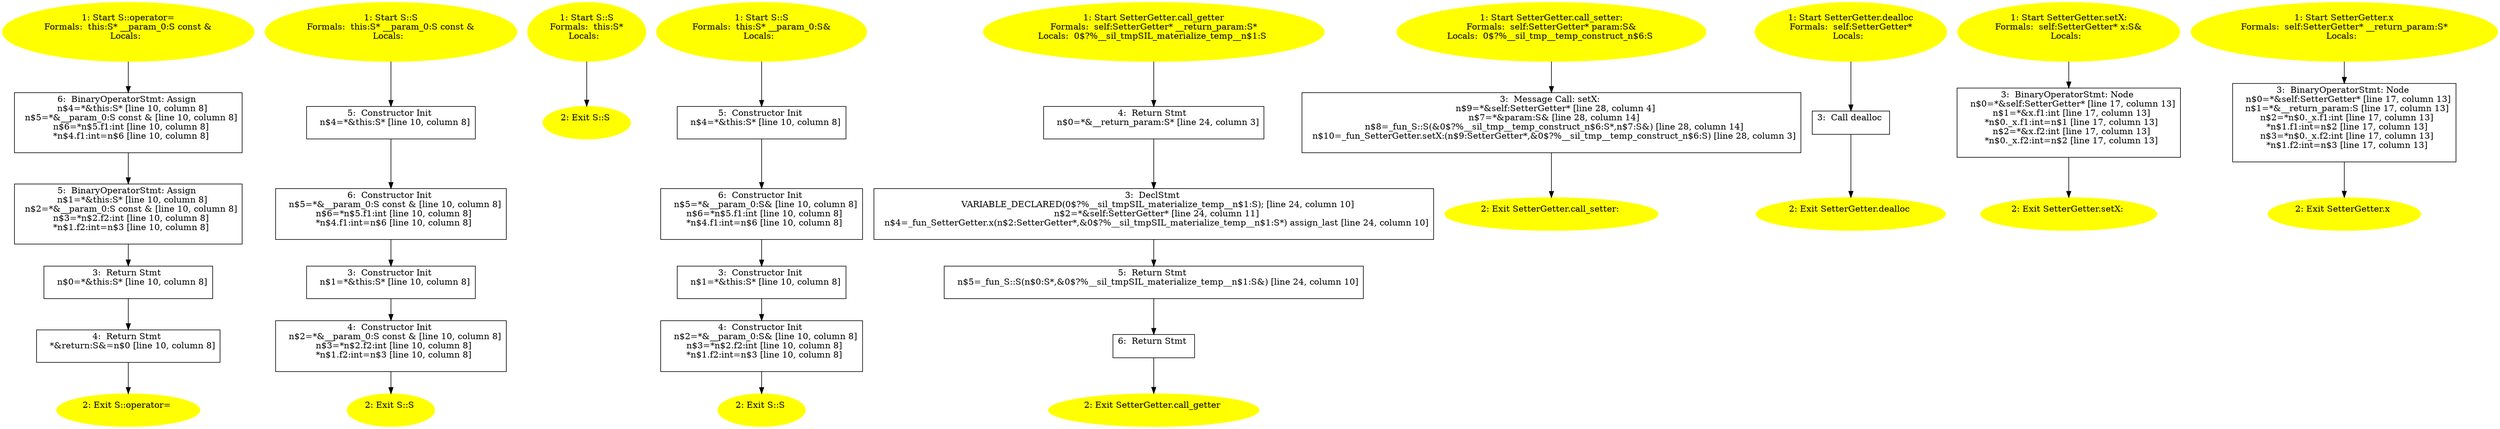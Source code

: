 /* @generated */
digraph cfg {
"operator=#S#(3477848177201612496).2d781ea47698b14a7a166ad988389226_1" [label="1: Start S::operator=\nFormals:  this:S* __param_0:S const &\nLocals:  \n  " color=yellow style=filled]
	

	 "operator=#S#(3477848177201612496).2d781ea47698b14a7a166ad988389226_1" -> "operator=#S#(3477848177201612496).2d781ea47698b14a7a166ad988389226_6" ;
"operator=#S#(3477848177201612496).2d781ea47698b14a7a166ad988389226_2" [label="2: Exit S::operator= \n  " color=yellow style=filled]
	

"operator=#S#(3477848177201612496).2d781ea47698b14a7a166ad988389226_3" [label="3:  Return Stmt \n   n$0=*&this:S* [line 10, column 8]\n " shape="box"]
	

	 "operator=#S#(3477848177201612496).2d781ea47698b14a7a166ad988389226_3" -> "operator=#S#(3477848177201612496).2d781ea47698b14a7a166ad988389226_4" ;
"operator=#S#(3477848177201612496).2d781ea47698b14a7a166ad988389226_4" [label="4:  Return Stmt \n   *&return:S&=n$0 [line 10, column 8]\n " shape="box"]
	

	 "operator=#S#(3477848177201612496).2d781ea47698b14a7a166ad988389226_4" -> "operator=#S#(3477848177201612496).2d781ea47698b14a7a166ad988389226_2" ;
"operator=#S#(3477848177201612496).2d781ea47698b14a7a166ad988389226_5" [label="5:  BinaryOperatorStmt: Assign \n   n$1=*&this:S* [line 10, column 8]\n  n$2=*&__param_0:S const & [line 10, column 8]\n  n$3=*n$2.f2:int [line 10, column 8]\n  *n$1.f2:int=n$3 [line 10, column 8]\n " shape="box"]
	

	 "operator=#S#(3477848177201612496).2d781ea47698b14a7a166ad988389226_5" -> "operator=#S#(3477848177201612496).2d781ea47698b14a7a166ad988389226_3" ;
"operator=#S#(3477848177201612496).2d781ea47698b14a7a166ad988389226_6" [label="6:  BinaryOperatorStmt: Assign \n   n$4=*&this:S* [line 10, column 8]\n  n$5=*&__param_0:S const & [line 10, column 8]\n  n$6=*n$5.f1:int [line 10, column 8]\n  *n$4.f1:int=n$6 [line 10, column 8]\n " shape="box"]
	

	 "operator=#S#(3477848177201612496).2d781ea47698b14a7a166ad988389226_6" -> "operator=#S#(3477848177201612496).2d781ea47698b14a7a166ad988389226_5" ;
"S#S#{1652559256541304523}.6448bcbd68f1a6166a40b2e220c9aae7_1" [label="1: Start S::S\nFormals:  this:S* __param_0:S const &\nLocals:  \n  " color=yellow style=filled]
	

	 "S#S#{1652559256541304523}.6448bcbd68f1a6166a40b2e220c9aae7_1" -> "S#S#{1652559256541304523}.6448bcbd68f1a6166a40b2e220c9aae7_5" ;
"S#S#{1652559256541304523}.6448bcbd68f1a6166a40b2e220c9aae7_2" [label="2: Exit S::S \n  " color=yellow style=filled]
	

"S#S#{1652559256541304523}.6448bcbd68f1a6166a40b2e220c9aae7_3" [label="3:  Constructor Init \n   n$1=*&this:S* [line 10, column 8]\n " shape="box"]
	

	 "S#S#{1652559256541304523}.6448bcbd68f1a6166a40b2e220c9aae7_3" -> "S#S#{1652559256541304523}.6448bcbd68f1a6166a40b2e220c9aae7_4" ;
"S#S#{1652559256541304523}.6448bcbd68f1a6166a40b2e220c9aae7_4" [label="4:  Constructor Init \n   n$2=*&__param_0:S const & [line 10, column 8]\n  n$3=*n$2.f2:int [line 10, column 8]\n  *n$1.f2:int=n$3 [line 10, column 8]\n " shape="box"]
	

	 "S#S#{1652559256541304523}.6448bcbd68f1a6166a40b2e220c9aae7_4" -> "S#S#{1652559256541304523}.6448bcbd68f1a6166a40b2e220c9aae7_2" ;
"S#S#{1652559256541304523}.6448bcbd68f1a6166a40b2e220c9aae7_5" [label="5:  Constructor Init \n   n$4=*&this:S* [line 10, column 8]\n " shape="box"]
	

	 "S#S#{1652559256541304523}.6448bcbd68f1a6166a40b2e220c9aae7_5" -> "S#S#{1652559256541304523}.6448bcbd68f1a6166a40b2e220c9aae7_6" ;
"S#S#{1652559256541304523}.6448bcbd68f1a6166a40b2e220c9aae7_6" [label="6:  Constructor Init \n   n$5=*&__param_0:S const & [line 10, column 8]\n  n$6=*n$5.f1:int [line 10, column 8]\n  *n$4.f1:int=n$6 [line 10, column 8]\n " shape="box"]
	

	 "S#S#{1652559256541304523}.6448bcbd68f1a6166a40b2e220c9aae7_6" -> "S#S#{1652559256541304523}.6448bcbd68f1a6166a40b2e220c9aae7_3" ;
"S#S#{18026356147569087964}.64ac656e384a7135c3ab35312a399900_1" [label="1: Start S::S\nFormals:  this:S*\nLocals:  \n  " color=yellow style=filled]
	

	 "S#S#{18026356147569087964}.64ac656e384a7135c3ab35312a399900_1" -> "S#S#{18026356147569087964}.64ac656e384a7135c3ab35312a399900_2" ;
"S#S#{18026356147569087964}.64ac656e384a7135c3ab35312a399900_2" [label="2: Exit S::S \n  " color=yellow style=filled]
	

"S#S#{7538395480010452745}.c4d1718af09f255fdcf295be7f292a39_1" [label="1: Start S::S\nFormals:  this:S* __param_0:S&\nLocals:  \n  " color=yellow style=filled]
	

	 "S#S#{7538395480010452745}.c4d1718af09f255fdcf295be7f292a39_1" -> "S#S#{7538395480010452745}.c4d1718af09f255fdcf295be7f292a39_5" ;
"S#S#{7538395480010452745}.c4d1718af09f255fdcf295be7f292a39_2" [label="2: Exit S::S \n  " color=yellow style=filled]
	

"S#S#{7538395480010452745}.c4d1718af09f255fdcf295be7f292a39_3" [label="3:  Constructor Init \n   n$1=*&this:S* [line 10, column 8]\n " shape="box"]
	

	 "S#S#{7538395480010452745}.c4d1718af09f255fdcf295be7f292a39_3" -> "S#S#{7538395480010452745}.c4d1718af09f255fdcf295be7f292a39_4" ;
"S#S#{7538395480010452745}.c4d1718af09f255fdcf295be7f292a39_4" [label="4:  Constructor Init \n   n$2=*&__param_0:S& [line 10, column 8]\n  n$3=*n$2.f2:int [line 10, column 8]\n  *n$1.f2:int=n$3 [line 10, column 8]\n " shape="box"]
	

	 "S#S#{7538395480010452745}.c4d1718af09f255fdcf295be7f292a39_4" -> "S#S#{7538395480010452745}.c4d1718af09f255fdcf295be7f292a39_2" ;
"S#S#{7538395480010452745}.c4d1718af09f255fdcf295be7f292a39_5" [label="5:  Constructor Init \n   n$4=*&this:S* [line 10, column 8]\n " shape="box"]
	

	 "S#S#{7538395480010452745}.c4d1718af09f255fdcf295be7f292a39_5" -> "S#S#{7538395480010452745}.c4d1718af09f255fdcf295be7f292a39_6" ;
"S#S#{7538395480010452745}.c4d1718af09f255fdcf295be7f292a39_6" [label="6:  Constructor Init \n   n$5=*&__param_0:S& [line 10, column 8]\n  n$6=*n$5.f1:int [line 10, column 8]\n  *n$4.f1:int=n$6 [line 10, column 8]\n " shape="box"]
	

	 "S#S#{7538395480010452745}.c4d1718af09f255fdcf295be7f292a39_6" -> "S#S#{7538395480010452745}.c4d1718af09f255fdcf295be7f292a39_3" ;
"call_getter#SetterGetter(class S)#instance.0b857a09887ce0b0567d6c41ca9c5a53_1" [label="1: Start SetterGetter.call_getter\nFormals:  self:SetterGetter* __return_param:S*\nLocals:  0$?%__sil_tmpSIL_materialize_temp__n$1:S \n  " color=yellow style=filled]
	

	 "call_getter#SetterGetter(class S)#instance.0b857a09887ce0b0567d6c41ca9c5a53_1" -> "call_getter#SetterGetter(class S)#instance.0b857a09887ce0b0567d6c41ca9c5a53_4" ;
"call_getter#SetterGetter(class S)#instance.0b857a09887ce0b0567d6c41ca9c5a53_2" [label="2: Exit SetterGetter.call_getter \n  " color=yellow style=filled]
	

"call_getter#SetterGetter(class S)#instance.0b857a09887ce0b0567d6c41ca9c5a53_3" [label="3:  DeclStmt \n   VARIABLE_DECLARED(0$?%__sil_tmpSIL_materialize_temp__n$1:S); [line 24, column 10]\n  n$2=*&self:SetterGetter* [line 24, column 11]\n  n$4=_fun_SetterGetter.x(n$2:SetterGetter*,&0$?%__sil_tmpSIL_materialize_temp__n$1:S*) assign_last [line 24, column 10]\n " shape="box"]
	

	 "call_getter#SetterGetter(class S)#instance.0b857a09887ce0b0567d6c41ca9c5a53_3" -> "call_getter#SetterGetter(class S)#instance.0b857a09887ce0b0567d6c41ca9c5a53_5" ;
"call_getter#SetterGetter(class S)#instance.0b857a09887ce0b0567d6c41ca9c5a53_4" [label="4:  Return Stmt \n   n$0=*&__return_param:S* [line 24, column 3]\n " shape="box"]
	

	 "call_getter#SetterGetter(class S)#instance.0b857a09887ce0b0567d6c41ca9c5a53_4" -> "call_getter#SetterGetter(class S)#instance.0b857a09887ce0b0567d6c41ca9c5a53_3" ;
"call_getter#SetterGetter(class S)#instance.0b857a09887ce0b0567d6c41ca9c5a53_5" [label="5:  Return Stmt \n   n$5=_fun_S::S(n$0:S*,&0$?%__sil_tmpSIL_materialize_temp__n$1:S&) [line 24, column 10]\n " shape="box"]
	

	 "call_getter#SetterGetter(class S)#instance.0b857a09887ce0b0567d6c41ca9c5a53_5" -> "call_getter#SetterGetter(class S)#instance.0b857a09887ce0b0567d6c41ca9c5a53_6" ;
"call_getter#SetterGetter(class S)#instance.0b857a09887ce0b0567d6c41ca9c5a53_6" [label="6:  Return Stmt \n  " shape="box"]
	

	 "call_getter#SetterGetter(class S)#instance.0b857a09887ce0b0567d6c41ca9c5a53_6" -> "call_getter#SetterGetter(class S)#instance.0b857a09887ce0b0567d6c41ca9c5a53_2" ;
"call_setter:#SetterGetter#instance.20e4ef9fb1c3383cffedd4b947ba1ad5_1" [label="1: Start SetterGetter.call_setter:\nFormals:  self:SetterGetter* param:S&\nLocals:  0$?%__sil_tmp__temp_construct_n$6:S \n  " color=yellow style=filled]
	

	 "call_setter:#SetterGetter#instance.20e4ef9fb1c3383cffedd4b947ba1ad5_1" -> "call_setter:#SetterGetter#instance.20e4ef9fb1c3383cffedd4b947ba1ad5_3" ;
"call_setter:#SetterGetter#instance.20e4ef9fb1c3383cffedd4b947ba1ad5_2" [label="2: Exit SetterGetter.call_setter: \n  " color=yellow style=filled]
	

"call_setter:#SetterGetter#instance.20e4ef9fb1c3383cffedd4b947ba1ad5_3" [label="3:  Message Call: setX: \n   n$9=*&self:SetterGetter* [line 28, column 4]\n  n$7=*&param:S& [line 28, column 14]\n  n$8=_fun_S::S(&0$?%__sil_tmp__temp_construct_n$6:S*,n$7:S&) [line 28, column 14]\n  n$10=_fun_SetterGetter.setX:(n$9:SetterGetter*,&0$?%__sil_tmp__temp_construct_n$6:S) [line 28, column 3]\n " shape="box"]
	

	 "call_setter:#SetterGetter#instance.20e4ef9fb1c3383cffedd4b947ba1ad5_3" -> "call_setter:#SetterGetter#instance.20e4ef9fb1c3383cffedd4b947ba1ad5_2" ;
"dealloc#SetterGetter#instance.a770db60239ac61263c5c333999d1059_1" [label="1: Start SetterGetter.dealloc\nFormals:  self:SetterGetter*\nLocals:  \n  " color=yellow style=filled]
	

	 "dealloc#SetterGetter#instance.a770db60239ac61263c5c333999d1059_1" -> "dealloc#SetterGetter#instance.a770db60239ac61263c5c333999d1059_3" ;
"dealloc#SetterGetter#instance.a770db60239ac61263c5c333999d1059_2" [label="2: Exit SetterGetter.dealloc \n  " color=yellow style=filled]
	

"dealloc#SetterGetter#instance.a770db60239ac61263c5c333999d1059_3" [label="3:  Call dealloc \n  " shape="box"]
	

	 "dealloc#SetterGetter#instance.a770db60239ac61263c5c333999d1059_3" -> "dealloc#SetterGetter#instance.a770db60239ac61263c5c333999d1059_2" ;
"setX:#SetterGetter#instance.a9b2d372efcd209a7c5af8b560cc251d_1" [label="1: Start SetterGetter.setX:\nFormals:  self:SetterGetter* x:S&\nLocals:  \n  " color=yellow style=filled]
	

	 "setX:#SetterGetter#instance.a9b2d372efcd209a7c5af8b560cc251d_1" -> "setX:#SetterGetter#instance.a9b2d372efcd209a7c5af8b560cc251d_3" ;
"setX:#SetterGetter#instance.a9b2d372efcd209a7c5af8b560cc251d_2" [label="2: Exit SetterGetter.setX: \n  " color=yellow style=filled]
	

"setX:#SetterGetter#instance.a9b2d372efcd209a7c5af8b560cc251d_3" [label="3:  BinaryOperatorStmt: Node \n   n$0=*&self:SetterGetter* [line 17, column 13]\n  n$1=*&x.f1:int [line 17, column 13]\n  *n$0._x.f1:int=n$1 [line 17, column 13]\n  n$2=*&x.f2:int [line 17, column 13]\n  *n$0._x.f2:int=n$2 [line 17, column 13]\n " shape="box"]
	

	 "setX:#SetterGetter#instance.a9b2d372efcd209a7c5af8b560cc251d_3" -> "setX:#SetterGetter#instance.a9b2d372efcd209a7c5af8b560cc251d_2" ;
"x#SetterGetter(class S)#instance.43d5dcfae019b9af257c8ace74d46e9f_1" [label="1: Start SetterGetter.x\nFormals:  self:SetterGetter* __return_param:S*\nLocals:  \n  " color=yellow style=filled]
	

	 "x#SetterGetter(class S)#instance.43d5dcfae019b9af257c8ace74d46e9f_1" -> "x#SetterGetter(class S)#instance.43d5dcfae019b9af257c8ace74d46e9f_3" ;
"x#SetterGetter(class S)#instance.43d5dcfae019b9af257c8ace74d46e9f_2" [label="2: Exit SetterGetter.x \n  " color=yellow style=filled]
	

"x#SetterGetter(class S)#instance.43d5dcfae019b9af257c8ace74d46e9f_3" [label="3:  BinaryOperatorStmt: Node \n   n$0=*&self:SetterGetter* [line 17, column 13]\n  n$1=*&__return_param:S [line 17, column 13]\n  n$2=*n$0._x.f1:int [line 17, column 13]\n  *n$1.f1:int=n$2 [line 17, column 13]\n  n$3=*n$0._x.f2:int [line 17, column 13]\n  *n$1.f2:int=n$3 [line 17, column 13]\n " shape="box"]
	

	 "x#SetterGetter(class S)#instance.43d5dcfae019b9af257c8ace74d46e9f_3" -> "x#SetterGetter(class S)#instance.43d5dcfae019b9af257c8ace74d46e9f_2" ;
}
